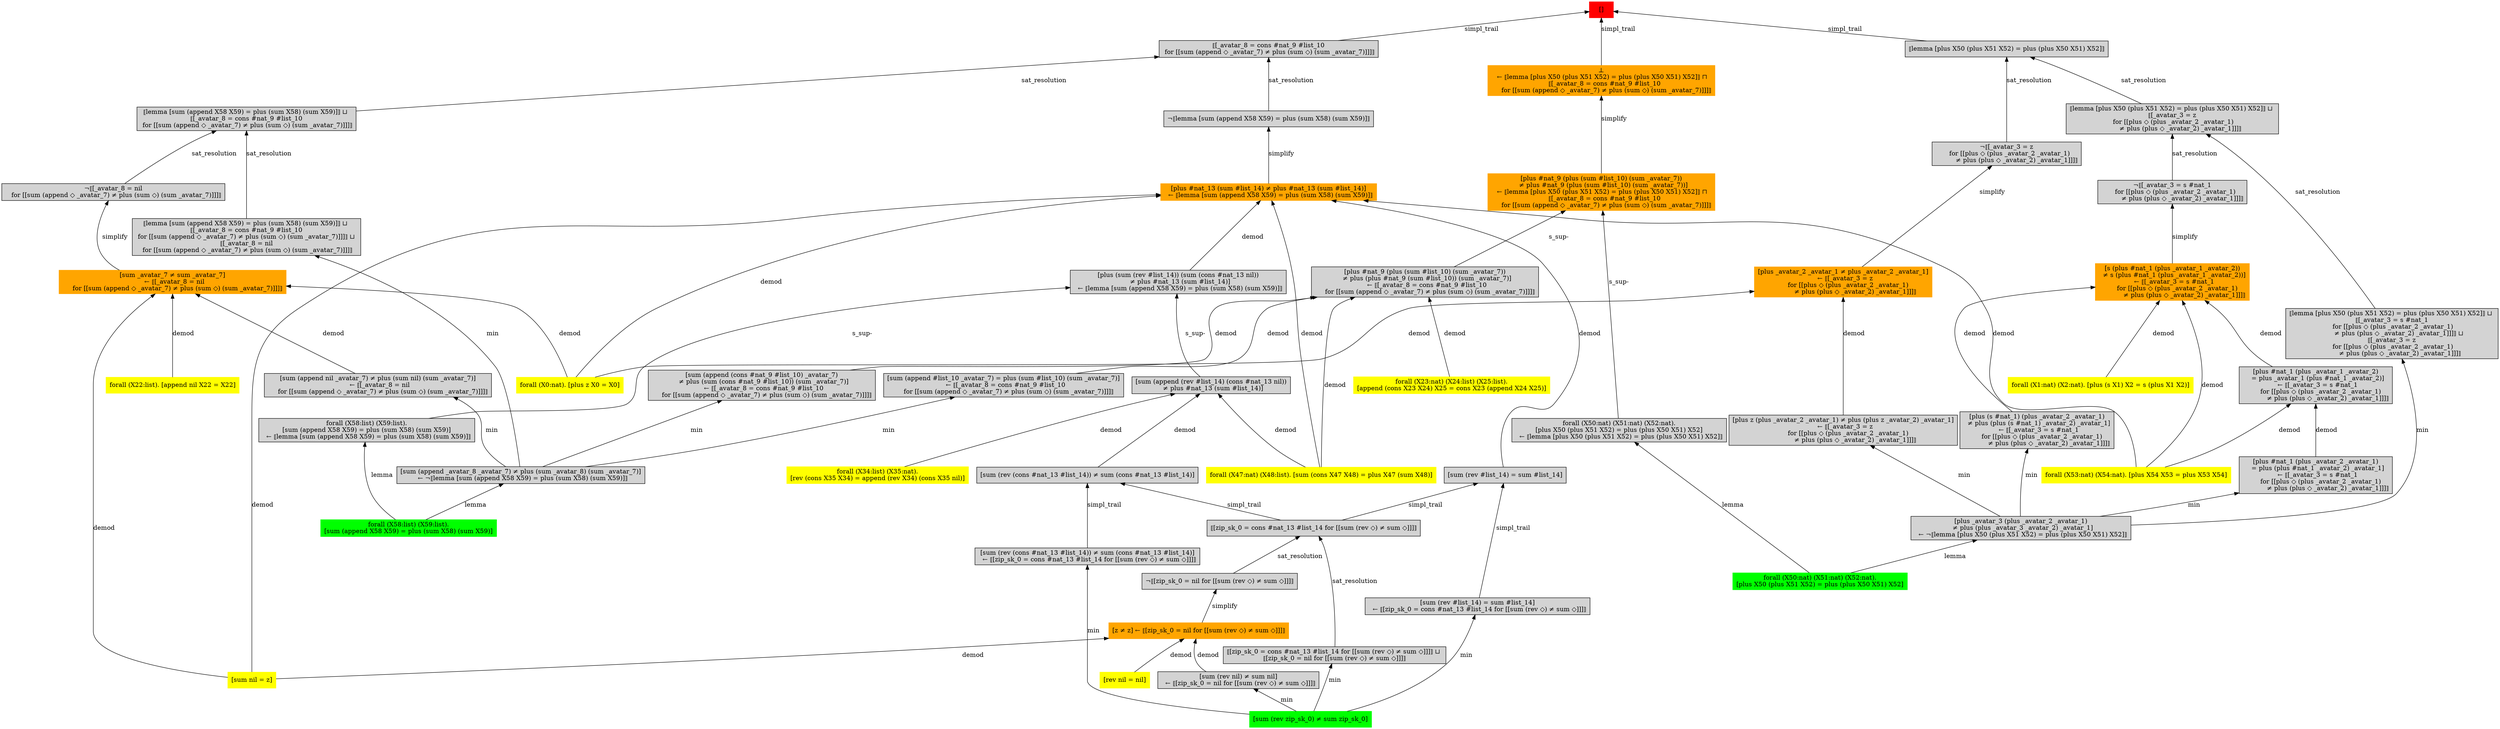 digraph "unsat_graph" {
  vertex_0 [color=red, label="[]", shape=box, style=filled];
  vertex_0 -> vertex_1 [label="simpl_trail", dir="back"];
  vertex_1 [shape=box, label="⟦[_avatar_8 = cons #nat_9 #list_10
 for [[sum (append ◇ _avatar_7) ≠ plus (sum ◇) (sum _avatar_7)]]]⟧", style=filled];
  vertex_1 -> vertex_2 [label="sat_resolution", dir="back"];
  vertex_2 [shape=box, label="¬⟦lemma [sum (append X58 X59) = plus (sum X58) (sum X59)]⟧", style=filled];
  vertex_2 -> vertex_3 [label="simplify", dir="back"];
  vertex_3 [color=orange, shape=box, label="[plus #nat_13 (sum #list_14) ≠ plus #nat_13 (sum #list_14)]
  ← ⟦lemma [sum (append X58 X59) = plus (sum X58) (sum X59)]⟧", style=filled];
  vertex_3 -> vertex_4 [label="demod", dir="back"];
  vertex_4 [shape=box, label="[sum (rev #list_14) = sum #list_14]", style=filled];
  vertex_4 -> vertex_5 [label="simpl_trail", dir="back"];
  vertex_5 [shape=box, label="⟦[zip_sk_0 = cons #nat_13 #list_14 for [[sum (rev ◇) ≠ sum ◇]]]⟧", style=filled];
  vertex_5 -> vertex_6 [label="sat_resolution", dir="back"];
  vertex_6 [shape=box, label="¬⟦[zip_sk_0 = nil for [[sum (rev ◇) ≠ sum ◇]]]⟧", style=filled];
  vertex_6 -> vertex_7 [label="simplify", dir="back"];
  vertex_7 [color=orange, shape=box, label="[z ≠ z] ← ⟦[zip_sk_0 = nil for [[sum (rev ◇) ≠ sum ◇]]]⟧", style=filled];
  vertex_7 -> vertex_8 [label="demod", dir="back"];
  vertex_8 [color=yellow, shape=box, label="[rev nil = nil]", style=filled];
  vertex_7 -> vertex_9 [label="demod", dir="back"];
  vertex_9 [color=yellow, shape=box, label="[sum nil = z]", style=filled];
  vertex_7 -> vertex_10 [label="demod", dir="back"];
  vertex_10 [shape=box, label="[sum (rev nil) ≠ sum nil]
  ← ⟦[zip_sk_0 = nil for [[sum (rev ◇) ≠ sum ◇]]]⟧", style=filled];
  vertex_10 -> vertex_11 [label="min", dir="back"];
  vertex_11 [color=green, shape=box, label="[sum (rev zip_sk_0) ≠ sum zip_sk_0]", style=filled];
  vertex_5 -> vertex_12 [label="sat_resolution", dir="back"];
  vertex_12 [shape=box, label="⟦[zip_sk_0 = cons #nat_13 #list_14 for [[sum (rev ◇) ≠ sum ◇]]]⟧ ⊔ 
⟦[zip_sk_0 = nil for [[sum (rev ◇) ≠ sum ◇]]]⟧", style=filled];
  vertex_12 -> vertex_11 [label="min", dir="back"];
  vertex_4 -> vertex_13 [label="simpl_trail", dir="back"];
  vertex_13 [shape=box, label="[sum (rev #list_14) = sum #list_14]
  ← ⟦[zip_sk_0 = cons #nat_13 #list_14 for [[sum (rev ◇) ≠ sum ◇]]]⟧", style=filled];
  vertex_13 -> vertex_11 [label="min", dir="back"];
  vertex_3 -> vertex_14 [label="demod", dir="back"];
  vertex_14 [color=yellow, shape=box, label="forall (X47:nat) (X48:list). [sum (cons X47 X48) = plus X47 (sum X48)]", style=filled];
  vertex_3 -> vertex_9 [label="demod", dir="back"];
  vertex_3 -> vertex_15 [label="demod", dir="back"];
  vertex_15 [color=yellow, shape=box, label="forall (X53:nat) (X54:nat). [plus X54 X53 = plus X53 X54]", style=filled];
  vertex_3 -> vertex_16 [label="demod", dir="back"];
  vertex_16 [color=yellow, shape=box, label="forall (X0:nat). [plus z X0 = X0]", style=filled];
  vertex_3 -> vertex_17 [label="demod", dir="back"];
  vertex_17 [shape=box, label="[plus (sum (rev #list_14)) (sum (cons #nat_13 nil))
  ≠ plus #nat_13 (sum #list_14)]
  ← ⟦lemma [sum (append X58 X59) = plus (sum X58) (sum X59)]⟧", style=filled];
  vertex_17 -> vertex_18 [label="s_sup-", dir="back"];
  vertex_18 [shape=box, label="[sum (append (rev #list_14) (cons #nat_13 nil))
  ≠ plus #nat_13 (sum #list_14)]", style=filled];
  vertex_18 -> vertex_19 [label="demod", dir="back"];
  vertex_19 [color=yellow, shape=box, label="forall (X34:list) (X35:nat).
[rev (cons X35 X34) = append (rev X34) (cons X35 nil)]", style=filled];
  vertex_18 -> vertex_14 [label="demod", dir="back"];
  vertex_18 -> vertex_20 [label="demod", dir="back"];
  vertex_20 [shape=box, label="[sum (rev (cons #nat_13 #list_14)) ≠ sum (cons #nat_13 #list_14)]", style=filled];
  vertex_20 -> vertex_5 [label="simpl_trail", dir="back"];
  vertex_20 -> vertex_21 [label="simpl_trail", dir="back"];
  vertex_21 [shape=box, label="[sum (rev (cons #nat_13 #list_14)) ≠ sum (cons #nat_13 #list_14)]
  ← ⟦[zip_sk_0 = cons #nat_13 #list_14 for [[sum (rev ◇) ≠ sum ◇]]]⟧", style=filled];
  vertex_21 -> vertex_11 [label="min", dir="back"];
  vertex_17 -> vertex_22 [label="s_sup-", dir="back"];
  vertex_22 [shape=box, label="forall (X58:list) (X59:list).
[sum (append X58 X59) = plus (sum X58) (sum X59)]
  ← ⟦lemma [sum (append X58 X59) = plus (sum X58) (sum X59)]⟧", style=filled];
  vertex_22 -> vertex_23 [label="lemma", dir="back"];
  vertex_23 [color=green, shape=box, label="forall (X58:list) (X59:list).
[sum (append X58 X59) = plus (sum X58) (sum X59)]", style=filled];
  vertex_1 -> vertex_24 [label="sat_resolution", dir="back"];
  vertex_24 [shape=box, label="⟦lemma [sum (append X58 X59) = plus (sum X58) (sum X59)]⟧ ⊔ 
⟦[_avatar_8 = cons #nat_9 #list_10
 for [[sum (append ◇ _avatar_7) ≠ plus (sum ◇) (sum _avatar_7)]]]⟧", style=filled];
  vertex_24 -> vertex_25 [label="sat_resolution", dir="back"];
  vertex_25 [shape=box, label="¬⟦[_avatar_8 = nil
   for [[sum (append ◇ _avatar_7) ≠ plus (sum ◇) (sum _avatar_7)]]]⟧", style=filled];
  vertex_25 -> vertex_26 [label="simplify", dir="back"];
  vertex_26 [color=orange, shape=box, label="[sum _avatar_7 ≠ sum _avatar_7]
  ← ⟦[_avatar_8 = nil
     for [[sum (append ◇ _avatar_7) ≠ plus (sum ◇) (sum _avatar_7)]]]⟧", style=filled];
  vertex_26 -> vertex_27 [label="demod", dir="back"];
  vertex_27 [color=yellow, shape=box, label="forall (X22:list). [append nil X22 = X22]", style=filled];
  vertex_26 -> vertex_9 [label="demod", dir="back"];
  vertex_26 -> vertex_16 [label="demod", dir="back"];
  vertex_26 -> vertex_28 [label="demod", dir="back"];
  vertex_28 [shape=box, label="[sum (append nil _avatar_7) ≠ plus (sum nil) (sum _avatar_7)]
  ← ⟦[_avatar_8 = nil
     for [[sum (append ◇ _avatar_7) ≠ plus (sum ◇) (sum _avatar_7)]]]⟧", style=filled];
  vertex_28 -> vertex_29 [label="min", dir="back"];
  vertex_29 [shape=box, label="[sum (append _avatar_8 _avatar_7) ≠ plus (sum _avatar_8) (sum _avatar_7)]
  ← ¬⟦lemma [sum (append X58 X59) = plus (sum X58) (sum X59)]⟧", style=filled];
  vertex_29 -> vertex_23 [label="lemma", dir="back"];
  vertex_24 -> vertex_30 [label="sat_resolution", dir="back"];
  vertex_30 [shape=box, label="⟦lemma [sum (append X58 X59) = plus (sum X58) (sum X59)]⟧ ⊔ 
⟦[_avatar_8 = cons #nat_9 #list_10
 for [[sum (append ◇ _avatar_7) ≠ plus (sum ◇) (sum _avatar_7)]]]⟧ ⊔ 
⟦[_avatar_8 = nil
 for [[sum (append ◇ _avatar_7) ≠ plus (sum ◇) (sum _avatar_7)]]]⟧", style=filled];
  vertex_30 -> vertex_29 [label="min", dir="back"];
  vertex_0 -> vertex_31 [label="simpl_trail", dir="back"];
  vertex_31 [shape=box, label="⟦lemma [plus X50 (plus X51 X52) = plus (plus X50 X51) X52]⟧", style=filled];
  vertex_31 -> vertex_32 [label="sat_resolution", dir="back"];
  vertex_32 [shape=box, label="¬⟦[_avatar_3 = z
   for [[plus ◇ (plus _avatar_2 _avatar_1)
          ≠ plus (plus ◇ _avatar_2) _avatar_1]]]⟧", style=filled];
  vertex_32 -> vertex_33 [label="simplify", dir="back"];
  vertex_33 [color=orange, shape=box, label="[plus _avatar_2 _avatar_1 ≠ plus _avatar_2 _avatar_1]
  ← ⟦[_avatar_3 = z
     for [[plus ◇ (plus _avatar_2 _avatar_1)
            ≠ plus (plus ◇ _avatar_2) _avatar_1]]]⟧", style=filled];
  vertex_33 -> vertex_16 [label="demod", dir="back"];
  vertex_33 -> vertex_34 [label="demod", dir="back"];
  vertex_34 [shape=box, label="[plus z (plus _avatar_2 _avatar_1) ≠ plus (plus z _avatar_2) _avatar_1]
  ← ⟦[_avatar_3 = z
     for [[plus ◇ (plus _avatar_2 _avatar_1)
            ≠ plus (plus ◇ _avatar_2) _avatar_1]]]⟧", style=filled];
  vertex_34 -> vertex_35 [label="min", dir="back"];
  vertex_35 [shape=box, label="[plus _avatar_3 (plus _avatar_2 _avatar_1)
  ≠ plus (plus _avatar_3 _avatar_2) _avatar_1]
  ← ¬⟦lemma [plus X50 (plus X51 X52) = plus (plus X50 X51) X52]⟧", style=filled];
  vertex_35 -> vertex_36 [label="lemma", dir="back"];
  vertex_36 [color=green, shape=box, label="forall (X50:nat) (X51:nat) (X52:nat).
[plus X50 (plus X51 X52) = plus (plus X50 X51) X52]", style=filled];
  vertex_31 -> vertex_37 [label="sat_resolution", dir="back"];
  vertex_37 [shape=box, label="⟦lemma [plus X50 (plus X51 X52) = plus (plus X50 X51) X52]⟧ ⊔ 
⟦[_avatar_3 = z
 for [[plus ◇ (plus _avatar_2 _avatar_1)
        ≠ plus (plus ◇ _avatar_2) _avatar_1]]]⟧", style=filled];
  vertex_37 -> vertex_38 [label="sat_resolution", dir="back"];
  vertex_38 [shape=box, label="¬⟦[_avatar_3 = s #nat_1
   for [[plus ◇ (plus _avatar_2 _avatar_1)
          ≠ plus (plus ◇ _avatar_2) _avatar_1]]]⟧", style=filled];
  vertex_38 -> vertex_39 [label="simplify", dir="back"];
  vertex_39 [color=orange, shape=box, label="[s (plus #nat_1 (plus _avatar_1 _avatar_2))
  ≠ s (plus #nat_1 (plus _avatar_1 _avatar_2))]
  ← ⟦[_avatar_3 = s #nat_1
     for [[plus ◇ (plus _avatar_2 _avatar_1)
            ≠ plus (plus ◇ _avatar_2) _avatar_1]]]⟧", style=filled];
  vertex_39 -> vertex_15 [label="demod", dir="back"];
  vertex_39 -> vertex_40 [label="demod", dir="back"];
  vertex_40 [color=yellow, shape=box, label="forall (X1:nat) (X2:nat). [plus (s X1) X2 = s (plus X1 X2)]", style=filled];
  vertex_39 -> vertex_41 [label="demod", dir="back"];
  vertex_41 [shape=box, label="[plus #nat_1 (plus _avatar_1 _avatar_2)
  = plus _avatar_1 (plus #nat_1 _avatar_2)]
  ← ⟦[_avatar_3 = s #nat_1
     for [[plus ◇ (plus _avatar_2 _avatar_1)
            ≠ plus (plus ◇ _avatar_2) _avatar_1]]]⟧", style=filled];
  vertex_41 -> vertex_15 [label="demod", dir="back"];
  vertex_41 -> vertex_42 [label="demod", dir="back"];
  vertex_42 [shape=box, label="[plus #nat_1 (plus _avatar_2 _avatar_1)
  = plus (plus #nat_1 _avatar_2) _avatar_1]
  ← ⟦[_avatar_3 = s #nat_1
     for [[plus ◇ (plus _avatar_2 _avatar_1)
            ≠ plus (plus ◇ _avatar_2) _avatar_1]]]⟧", style=filled];
  vertex_42 -> vertex_35 [label="min", dir="back"];
  vertex_39 -> vertex_43 [label="demod", dir="back"];
  vertex_43 [shape=box, label="[plus (s #nat_1) (plus _avatar_2 _avatar_1)
  ≠ plus (plus (s #nat_1) _avatar_2) _avatar_1]
  ← ⟦[_avatar_3 = s #nat_1
     for [[plus ◇ (plus _avatar_2 _avatar_1)
            ≠ plus (plus ◇ _avatar_2) _avatar_1]]]⟧", style=filled];
  vertex_43 -> vertex_35 [label="min", dir="back"];
  vertex_37 -> vertex_44 [label="sat_resolution", dir="back"];
  vertex_44 [shape=box, label="⟦lemma [plus X50 (plus X51 X52) = plus (plus X50 X51) X52]⟧ ⊔ 
⟦[_avatar_3 = s #nat_1
 for [[plus ◇ (plus _avatar_2 _avatar_1)
        ≠ plus (plus ◇ _avatar_2) _avatar_1]]]⟧ ⊔ 
⟦[_avatar_3 = z
 for [[plus ◇ (plus _avatar_2 _avatar_1)
        ≠ plus (plus ◇ _avatar_2) _avatar_1]]]⟧", style=filled];
  vertex_44 -> vertex_35 [label="min", dir="back"];
  vertex_0 -> vertex_45 [label="simpl_trail", dir="back"];
  vertex_45 [color=orange, shape=box, label="⊥
  ← ⟦lemma [plus X50 (plus X51 X52) = plus (plus X50 X51) X52]⟧ ⊓ 
    ⟦[_avatar_8 = cons #nat_9 #list_10
     for [[sum (append ◇ _avatar_7) ≠ plus (sum ◇) (sum _avatar_7)]]]⟧", style=filled];
  vertex_45 -> vertex_46 [label="simplify", dir="back"];
  vertex_46 [color=orange, shape=box, label="[plus #nat_9 (plus (sum #list_10) (sum _avatar_7))
  ≠ plus #nat_9 (plus (sum #list_10) (sum _avatar_7))]
  ← ⟦lemma [plus X50 (plus X51 X52) = plus (plus X50 X51) X52]⟧ ⊓ 
    ⟦[_avatar_8 = cons #nat_9 #list_10
     for [[sum (append ◇ _avatar_7) ≠ plus (sum ◇) (sum _avatar_7)]]]⟧", style=filled];
  vertex_46 -> vertex_47 [label="s_sup-", dir="back"];
  vertex_47 [shape=box, label="[plus #nat_9 (plus (sum #list_10) (sum _avatar_7))
  ≠ plus (plus #nat_9 (sum #list_10)) (sum _avatar_7)]
  ← ⟦[_avatar_8 = cons #nat_9 #list_10
     for [[sum (append ◇ _avatar_7) ≠ plus (sum ◇) (sum _avatar_7)]]]⟧", style=filled];
  vertex_47 -> vertex_48 [label="demod", dir="back"];
  vertex_48 [color=yellow, shape=box, label="forall (X23:nat) (X24:list) (X25:list).
[append (cons X23 X24) X25 = cons X23 (append X24 X25)]", style=filled];
  vertex_47 -> vertex_14 [label="demod", dir="back"];
  vertex_47 -> vertex_49 [label="demod", dir="back"];
  vertex_49 [shape=box, label="[sum (append #list_10 _avatar_7) = plus (sum #list_10) (sum _avatar_7)]
  ← ⟦[_avatar_8 = cons #nat_9 #list_10
     for [[sum (append ◇ _avatar_7) ≠ plus (sum ◇) (sum _avatar_7)]]]⟧", style=filled];
  vertex_49 -> vertex_29 [label="min", dir="back"];
  vertex_47 -> vertex_50 [label="demod", dir="back"];
  vertex_50 [shape=box, label="[sum (append (cons #nat_9 #list_10) _avatar_7)
  ≠ plus (sum (cons #nat_9 #list_10)) (sum _avatar_7)]
  ← ⟦[_avatar_8 = cons #nat_9 #list_10
     for [[sum (append ◇ _avatar_7) ≠ plus (sum ◇) (sum _avatar_7)]]]⟧", style=filled];
  vertex_50 -> vertex_29 [label="min", dir="back"];
  vertex_46 -> vertex_51 [label="s_sup-", dir="back"];
  vertex_51 [shape=box, label="forall (X50:nat) (X51:nat) (X52:nat).
[plus X50 (plus X51 X52) = plus (plus X50 X51) X52]
  ← ⟦lemma [plus X50 (plus X51 X52) = plus (plus X50 X51) X52]⟧", style=filled];
  vertex_51 -> vertex_36 [label="lemma", dir="back"];
  }


